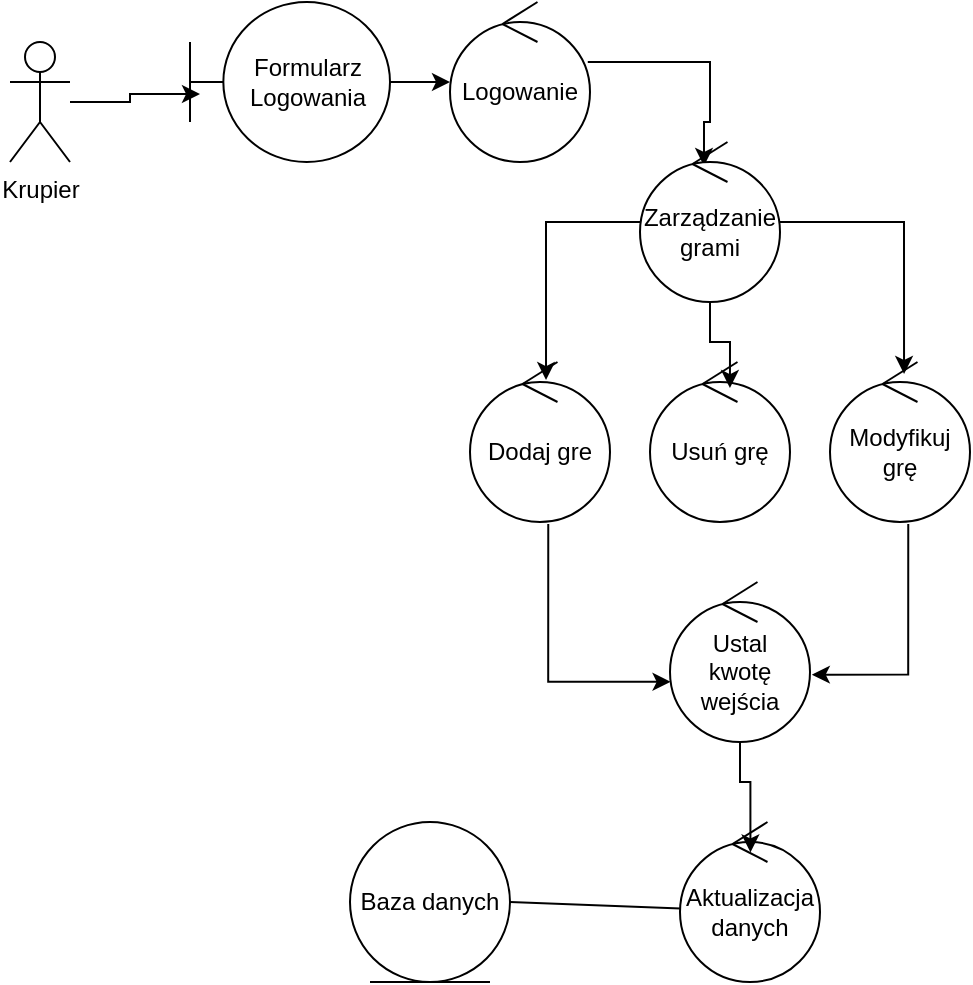 <mxfile version="26.1.3">
  <diagram name="Page-1" id="c4acf3e9-155e-7222-9cf6-157b1a14988f">
    <mxGraphModel dx="1923" dy="1656" grid="1" gridSize="10" guides="1" tooltips="1" connect="1" arrows="1" fold="1" page="1" pageScale="1" pageWidth="850" pageHeight="1100" background="none" math="0" shadow="0">
      <root>
        <mxCell id="0" />
        <mxCell id="1" parent="0" />
        <mxCell id="eBMO1FJLhzdq-RraibIt-1" value="Krupier" style="shape=umlActor;verticalLabelPosition=bottom;verticalAlign=top;html=1;outlineConnect=0;" vertex="1" parent="1">
          <mxGeometry x="-730" y="190" width="30" height="60" as="geometry" />
        </mxCell>
        <mxCell id="eBMO1FJLhzdq-RraibIt-5" style="edgeStyle=orthogonalEdgeStyle;rounded=0;orthogonalLoop=1;jettySize=auto;html=1;" edge="1" parent="1" source="eBMO1FJLhzdq-RraibIt-2" target="eBMO1FJLhzdq-RraibIt-3">
          <mxGeometry relative="1" as="geometry" />
        </mxCell>
        <mxCell id="eBMO1FJLhzdq-RraibIt-2" value="Formularz&lt;div&gt;Logowania&lt;/div&gt;" style="shape=umlBoundary;whiteSpace=wrap;html=1;" vertex="1" parent="1">
          <mxGeometry x="-640" y="170" width="100" height="80" as="geometry" />
        </mxCell>
        <mxCell id="eBMO1FJLhzdq-RraibIt-7" style="edgeStyle=orthogonalEdgeStyle;rounded=0;orthogonalLoop=1;jettySize=auto;html=1;entryX=0.457;entryY=0.15;entryDx=0;entryDy=0;entryPerimeter=0;" edge="1" parent="1" source="eBMO1FJLhzdq-RraibIt-3" target="eBMO1FJLhzdq-RraibIt-6">
          <mxGeometry relative="1" as="geometry">
            <Array as="points">
              <mxPoint x="-380" y="200" />
              <mxPoint x="-380" y="230" />
              <mxPoint x="-383" y="230" />
            </Array>
          </mxGeometry>
        </mxCell>
        <mxCell id="eBMO1FJLhzdq-RraibIt-3" value="Logowanie" style="ellipse;shape=umlControl;whiteSpace=wrap;html=1;direction=east;" vertex="1" parent="1">
          <mxGeometry x="-510" y="170" width="70" height="80" as="geometry" />
        </mxCell>
        <mxCell id="eBMO1FJLhzdq-RraibIt-4" style="edgeStyle=orthogonalEdgeStyle;rounded=0;orthogonalLoop=1;jettySize=auto;html=1;entryX=0.05;entryY=0.575;entryDx=0;entryDy=0;entryPerimeter=0;" edge="1" parent="1" source="eBMO1FJLhzdq-RraibIt-1" target="eBMO1FJLhzdq-RraibIt-2">
          <mxGeometry relative="1" as="geometry" />
        </mxCell>
        <mxCell id="eBMO1FJLhzdq-RraibIt-6" value="Zarządzanie grami" style="ellipse;shape=umlControl;whiteSpace=wrap;html=1;" vertex="1" parent="1">
          <mxGeometry x="-415" y="240" width="70" height="80" as="geometry" />
        </mxCell>
        <mxCell id="eBMO1FJLhzdq-RraibIt-8" value="Dodaj gre" style="ellipse;shape=umlControl;whiteSpace=wrap;html=1;" vertex="1" parent="1">
          <mxGeometry x="-500" y="350" width="70" height="80" as="geometry" />
        </mxCell>
        <mxCell id="eBMO1FJLhzdq-RraibIt-10" value="Modyfikuj grę" style="ellipse;shape=umlControl;whiteSpace=wrap;html=1;" vertex="1" parent="1">
          <mxGeometry x="-320" y="350" width="70" height="80" as="geometry" />
        </mxCell>
        <mxCell id="eBMO1FJLhzdq-RraibIt-11" value="Usuń grę" style="ellipse;shape=umlControl;whiteSpace=wrap;html=1;" vertex="1" parent="1">
          <mxGeometry x="-410" y="350" width="70" height="80" as="geometry" />
        </mxCell>
        <mxCell id="eBMO1FJLhzdq-RraibIt-12" style="edgeStyle=orthogonalEdgeStyle;rounded=0;orthogonalLoop=1;jettySize=auto;html=1;entryX=0.543;entryY=0.113;entryDx=0;entryDy=0;entryPerimeter=0;" edge="1" parent="1" source="eBMO1FJLhzdq-RraibIt-6" target="eBMO1FJLhzdq-RraibIt-8">
          <mxGeometry relative="1" as="geometry" />
        </mxCell>
        <mxCell id="eBMO1FJLhzdq-RraibIt-13" style="edgeStyle=orthogonalEdgeStyle;rounded=0;orthogonalLoop=1;jettySize=auto;html=1;entryX=0.571;entryY=0.163;entryDx=0;entryDy=0;entryPerimeter=0;" edge="1" parent="1" source="eBMO1FJLhzdq-RraibIt-6" target="eBMO1FJLhzdq-RraibIt-11">
          <mxGeometry relative="1" as="geometry" />
        </mxCell>
        <mxCell id="eBMO1FJLhzdq-RraibIt-14" style="edgeStyle=orthogonalEdgeStyle;rounded=0;orthogonalLoop=1;jettySize=auto;html=1;entryX=0.529;entryY=0.075;entryDx=0;entryDy=0;entryPerimeter=0;" edge="1" parent="1" source="eBMO1FJLhzdq-RraibIt-6" target="eBMO1FJLhzdq-RraibIt-10">
          <mxGeometry relative="1" as="geometry" />
        </mxCell>
        <mxCell id="eBMO1FJLhzdq-RraibIt-15" value="Ustal&lt;div&gt;kwotę wejścia&lt;/div&gt;" style="ellipse;shape=umlControl;whiteSpace=wrap;html=1;" vertex="1" parent="1">
          <mxGeometry x="-400" y="460" width="70" height="80" as="geometry" />
        </mxCell>
        <mxCell id="eBMO1FJLhzdq-RraibIt-16" style="edgeStyle=orthogonalEdgeStyle;rounded=0;orthogonalLoop=1;jettySize=auto;html=1;entryX=1.013;entryY=0.579;entryDx=0;entryDy=0;entryPerimeter=0;exitX=0.559;exitY=1.013;exitDx=0;exitDy=0;exitPerimeter=0;" edge="1" parent="1" source="eBMO1FJLhzdq-RraibIt-10" target="eBMO1FJLhzdq-RraibIt-15">
          <mxGeometry relative="1" as="geometry" />
        </mxCell>
        <mxCell id="eBMO1FJLhzdq-RraibIt-17" style="edgeStyle=orthogonalEdgeStyle;rounded=0;orthogonalLoop=1;jettySize=auto;html=1;entryX=0.004;entryY=0.624;entryDx=0;entryDy=0;entryPerimeter=0;exitX=0.559;exitY=1.013;exitDx=0;exitDy=0;exitPerimeter=0;" edge="1" parent="1" source="eBMO1FJLhzdq-RraibIt-8" target="eBMO1FJLhzdq-RraibIt-15">
          <mxGeometry relative="1" as="geometry" />
        </mxCell>
        <mxCell id="eBMO1FJLhzdq-RraibIt-18" value="Baza danych" style="ellipse;shape=umlEntity;whiteSpace=wrap;html=1;" vertex="1" parent="1">
          <mxGeometry x="-560" y="580" width="80" height="80" as="geometry" />
        </mxCell>
        <mxCell id="eBMO1FJLhzdq-RraibIt-20" value="Aktualizacja&lt;div&gt;danych&lt;/div&gt;" style="ellipse;shape=umlControl;whiteSpace=wrap;html=1;" vertex="1" parent="1">
          <mxGeometry x="-395" y="580" width="70" height="80" as="geometry" />
        </mxCell>
        <mxCell id="eBMO1FJLhzdq-RraibIt-21" style="edgeStyle=orthogonalEdgeStyle;rounded=0;orthogonalLoop=1;jettySize=auto;html=1;entryX=0.503;entryY=0.19;entryDx=0;entryDy=0;entryPerimeter=0;" edge="1" parent="1" source="eBMO1FJLhzdq-RraibIt-15" target="eBMO1FJLhzdq-RraibIt-20">
          <mxGeometry relative="1" as="geometry" />
        </mxCell>
        <mxCell id="eBMO1FJLhzdq-RraibIt-22" value="" style="endArrow=none;html=1;rounded=0;entryX=0.005;entryY=0.54;entryDx=0;entryDy=0;entryPerimeter=0;exitX=1;exitY=0.5;exitDx=0;exitDy=0;" edge="1" parent="1" source="eBMO1FJLhzdq-RraibIt-18" target="eBMO1FJLhzdq-RraibIt-20">
          <mxGeometry width="50" height="50" relative="1" as="geometry">
            <mxPoint x="-430" y="750" as="sourcePoint" />
            <mxPoint x="-380" y="700" as="targetPoint" />
          </mxGeometry>
        </mxCell>
      </root>
    </mxGraphModel>
  </diagram>
</mxfile>
